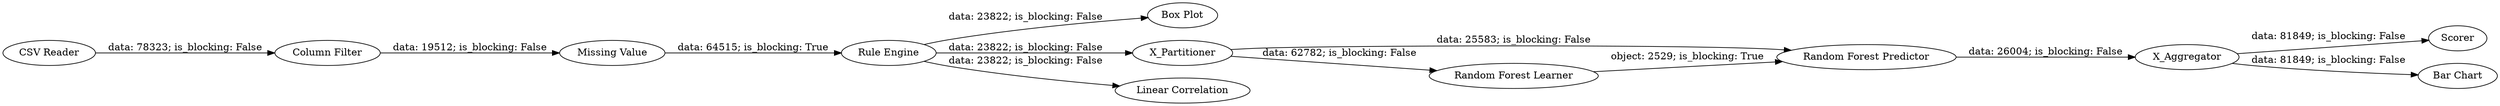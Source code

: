digraph {
	"4062229869599462688_24" [label="Box Plot"]
	"4062229869599462688_18" [label=X_Partitioner]
	"4062229869599462688_14" [label="CSV Reader"]
	"4062229869599462688_25" [label="Linear Correlation"]
	"4062229869599462688_22" [label=Scorer]
	"4062229869599462688_15" [label="Column Filter"]
	"4062229869599462688_17" [label="Rule Engine"]
	"4062229869599462688_20" [label="Random Forest Predictor"]
	"4062229869599462688_19" [label="Random Forest Learner"]
	"4062229869599462688_21" [label=X_Aggregator]
	"4062229869599462688_16" [label="Missing Value"]
	"4062229869599462688_23" [label="Bar Chart"]
	"4062229869599462688_18" -> "4062229869599462688_19" [label="data: 62782; is_blocking: False"]
	"4062229869599462688_15" -> "4062229869599462688_16" [label="data: 19512; is_blocking: False"]
	"4062229869599462688_16" -> "4062229869599462688_17" [label="data: 64515; is_blocking: True"]
	"4062229869599462688_17" -> "4062229869599462688_25" [label="data: 23822; is_blocking: False"]
	"4062229869599462688_21" -> "4062229869599462688_22" [label="data: 81849; is_blocking: False"]
	"4062229869599462688_17" -> "4062229869599462688_18" [label="data: 23822; is_blocking: False"]
	"4062229869599462688_19" -> "4062229869599462688_20" [label="object: 2529; is_blocking: True"]
	"4062229869599462688_17" -> "4062229869599462688_24" [label="data: 23822; is_blocking: False"]
	"4062229869599462688_20" -> "4062229869599462688_21" [label="data: 26004; is_blocking: False"]
	"4062229869599462688_14" -> "4062229869599462688_15" [label="data: 78323; is_blocking: False"]
	"4062229869599462688_18" -> "4062229869599462688_20" [label="data: 25583; is_blocking: False"]
	"4062229869599462688_21" -> "4062229869599462688_23" [label="data: 81849; is_blocking: False"]
	rankdir=LR
}
